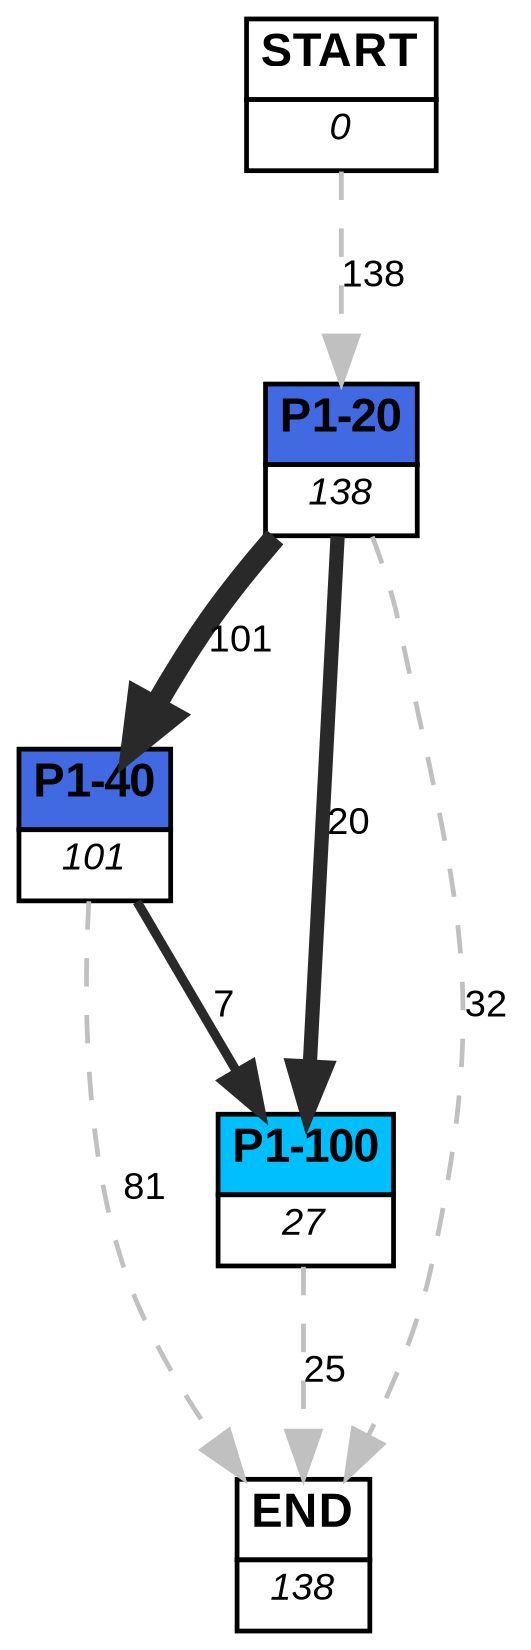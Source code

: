 digraph graphname {
	dpi = 150
	size="16,11!";
	margin = 0;
"P1-20" [shape=plain, label=<<table border="0" cellborder="1" cellspacing="0"><tr><td bgcolor="royalblue"><FONT face="Arial" POINT-SIZE="10"><b>P1-20</b></FONT></td></tr><tr><td bgcolor="white"><FONT face="Arial" POINT-SIZE="8"><i>138</i></FONT></td></tr></table>>]
"P1-40" [shape=plain, label=<<table border="0" cellborder="1" cellspacing="0"><tr><td bgcolor="royalblue"><FONT face="Arial" POINT-SIZE="10"><b>P1-40</b></FONT></td></tr><tr><td bgcolor="white"><FONT face="Arial" POINT-SIZE="8"><i>101</i></FONT></td></tr></table>>]
"P1-100" [shape=plain, label=<<table border="0" cellborder="1" cellspacing="0"><tr><td bgcolor="deepskyblue"><FONT face="Arial" POINT-SIZE="10"><b>P1-100</b></FONT></td></tr><tr><td bgcolor="white"><FONT face="Arial" POINT-SIZE="8"><i>27</i></FONT></td></tr></table>>]
"START" [shape=plain, label=<<table border="0" cellborder="1" cellspacing="0"><tr><td bgcolor="white"><FONT face="Arial" POINT-SIZE="10"><b>START</b></FONT></td></tr><tr><td bgcolor="white"><FONT face="Arial" POINT-SIZE="8"><i>0</i></FONT></td></tr></table>>]
"END" [shape=plain, label=<<table border="0" cellborder="1" cellspacing="0"><tr><td bgcolor="white"><FONT face="Arial" POINT-SIZE="10"><b>END</b></FONT></td></tr><tr><td bgcolor="white"><FONT face="Arial" POINT-SIZE="8"><i>138</i></FONT></td></tr></table>>]
"P1-20" -> "P1-40" [ color=grey16 penwidth = "4.61512051684126"label ="101" labelfloat=false fontname="Arial" fontsize=8]
"P1-20" -> "P1-100" [ color=grey16 penwidth = "2.995732273553991"label ="20" labelfloat=false fontname="Arial" fontsize=8]
"P1-20" -> "END" [ style = dashed color=grey label ="32" labelfloat=false fontname="Arial" fontsize=8]
"P1-40" -> "P1-100" [ color=grey16 penwidth = "1.9459101490553132"label ="7" labelfloat=false fontname="Arial" fontsize=8]
"P1-40" -> "END" [ style = dashed color=grey label ="81" labelfloat=false fontname="Arial" fontsize=8]
"P1-100" -> "END" [ style = dashed color=grey label ="25" labelfloat=false fontname="Arial" fontsize=8]
"START" -> "P1-20" [ style = dashed color=grey label ="138" labelfloat=false fontname="Arial" fontsize=8]
}